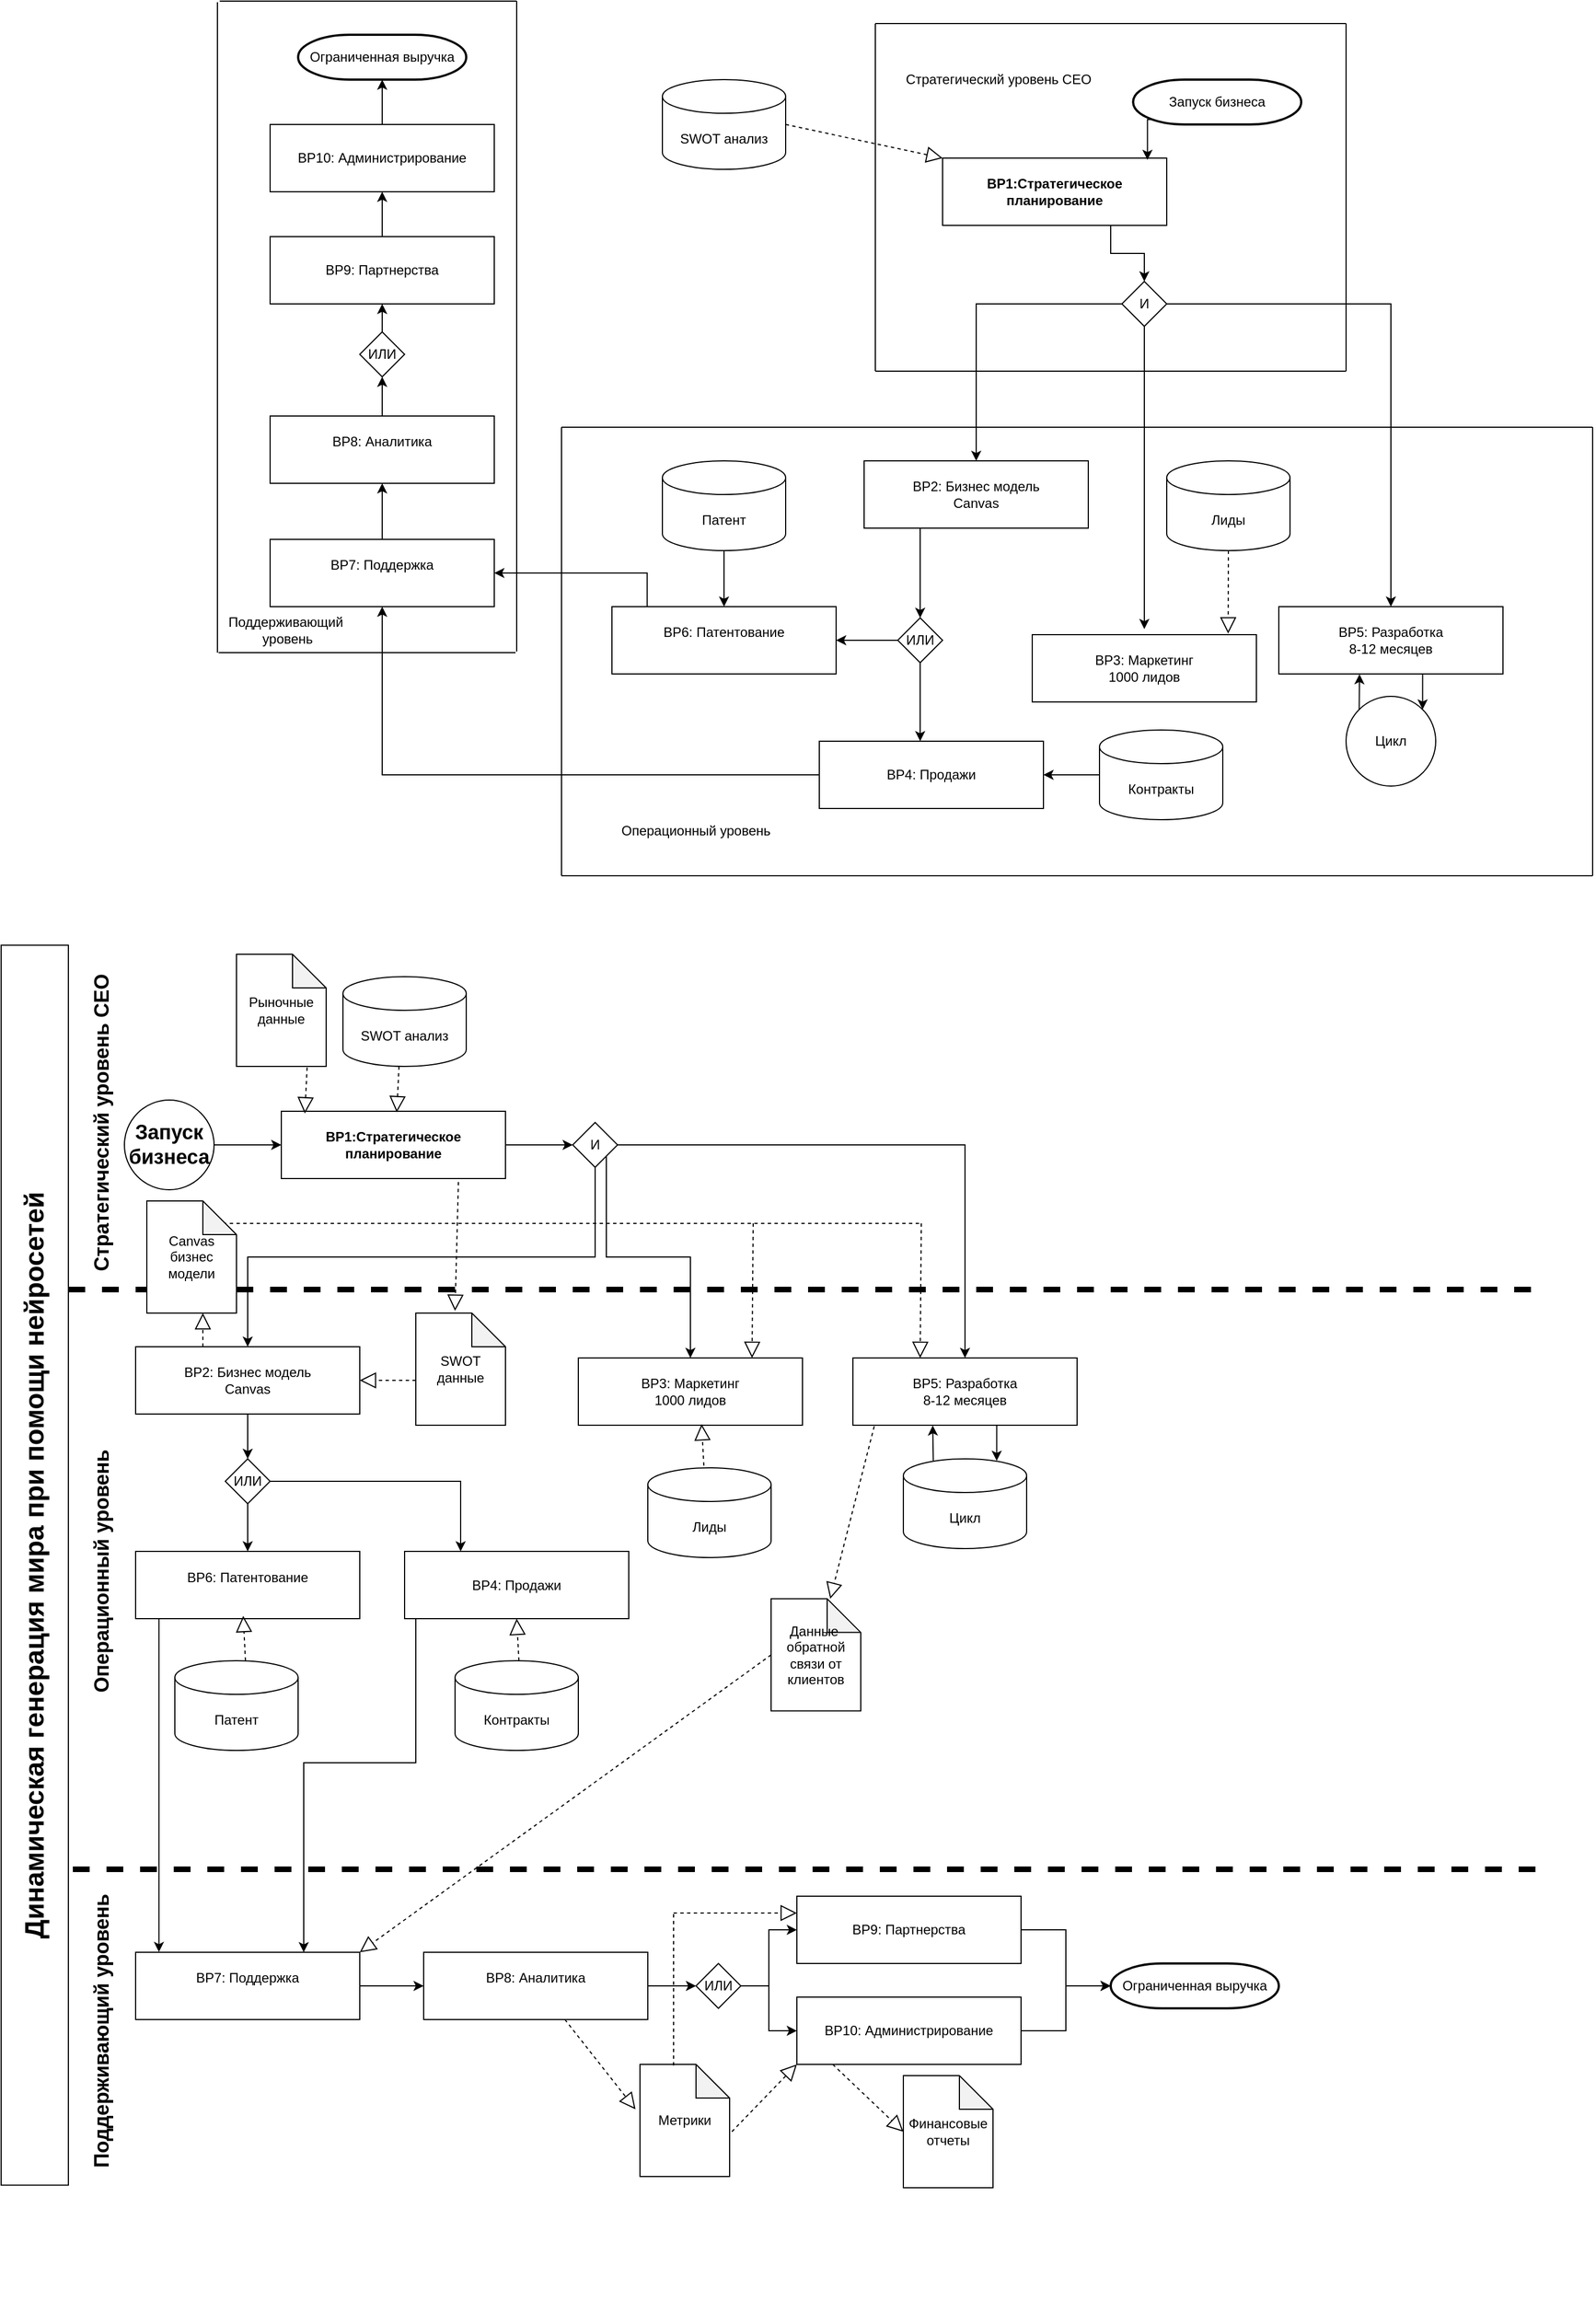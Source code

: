 <mxfile version="28.1.2">
  <diagram name="Страница — 1" id="jnrc5RC17uL5okMxQ9-9">
    <mxGraphModel dx="2722" dy="1200" grid="1" gridSize="10" guides="1" tooltips="1" connect="1" arrows="1" fold="1" page="1" pageScale="1" pageWidth="827" pageHeight="1169" math="0" shadow="0">
      <root>
        <mxCell id="0" />
        <mxCell id="1" parent="0" />
        <mxCell id="enXsGFHNMzW8swjhAQXI-1" value="SWOT анализ" style="shape=cylinder3;whiteSpace=wrap;html=1;boundedLbl=1;backgroundOutline=1;size=15;" vertex="1" parent="1">
          <mxGeometry x="130" y="90" width="110" height="80" as="geometry" />
        </mxCell>
        <mxCell id="enXsGFHNMzW8swjhAQXI-2" value="Запуск бизнеса" style="strokeWidth=2;html=1;shape=mxgraph.flowchart.terminator;whiteSpace=wrap;" vertex="1" parent="1">
          <mxGeometry x="550" y="90" width="150" height="40" as="geometry" />
        </mxCell>
        <mxCell id="enXsGFHNMzW8swjhAQXI-7" style="edgeStyle=orthogonalEdgeStyle;rounded=0;orthogonalLoop=1;jettySize=auto;html=1;exitX=0.75;exitY=1;exitDx=0;exitDy=0;entryX=0.5;entryY=0;entryDx=0;entryDy=0;" edge="1" parent="1" source="enXsGFHNMzW8swjhAQXI-3" target="enXsGFHNMzW8swjhAQXI-4">
          <mxGeometry relative="1" as="geometry" />
        </mxCell>
        <mxCell id="enXsGFHNMzW8swjhAQXI-3" value="&lt;b&gt;BP1:Стратегическое планирование&lt;/b&gt;" style="rounded=0;whiteSpace=wrap;html=1;" vertex="1" parent="1">
          <mxGeometry x="380" y="160" width="200" height="60" as="geometry" />
        </mxCell>
        <mxCell id="enXsGFHNMzW8swjhAQXI-15" style="edgeStyle=orthogonalEdgeStyle;rounded=0;orthogonalLoop=1;jettySize=auto;html=1;exitX=0;exitY=0.5;exitDx=0;exitDy=0;entryX=0.5;entryY=0;entryDx=0;entryDy=0;" edge="1" parent="1" source="enXsGFHNMzW8swjhAQXI-4" target="enXsGFHNMzW8swjhAQXI-14">
          <mxGeometry relative="1" as="geometry" />
        </mxCell>
        <mxCell id="enXsGFHNMzW8swjhAQXI-25" style="edgeStyle=orthogonalEdgeStyle;rounded=0;orthogonalLoop=1;jettySize=auto;html=1;exitX=0.5;exitY=1;exitDx=0;exitDy=0;" edge="1" parent="1" source="enXsGFHNMzW8swjhAQXI-4">
          <mxGeometry relative="1" as="geometry">
            <mxPoint x="560" y="580" as="targetPoint" />
          </mxGeometry>
        </mxCell>
        <mxCell id="enXsGFHNMzW8swjhAQXI-26" style="edgeStyle=orthogonalEdgeStyle;rounded=0;orthogonalLoop=1;jettySize=auto;html=1;exitX=1;exitY=0.5;exitDx=0;exitDy=0;entryX=0.5;entryY=0;entryDx=0;entryDy=0;" edge="1" parent="1" source="enXsGFHNMzW8swjhAQXI-4" target="enXsGFHNMzW8swjhAQXI-20">
          <mxGeometry relative="1" as="geometry" />
        </mxCell>
        <mxCell id="enXsGFHNMzW8swjhAQXI-4" value="И" style="rhombus;whiteSpace=wrap;html=1;" vertex="1" parent="1">
          <mxGeometry x="540" y="270" width="40" height="40" as="geometry" />
        </mxCell>
        <mxCell id="enXsGFHNMzW8swjhAQXI-5" style="edgeStyle=orthogonalEdgeStyle;rounded=0;orthogonalLoop=1;jettySize=auto;html=1;exitX=0.11;exitY=0.89;exitDx=0;exitDy=0;exitPerimeter=0;entryX=0.914;entryY=0.027;entryDx=0;entryDy=0;entryPerimeter=0;" edge="1" parent="1" source="enXsGFHNMzW8swjhAQXI-2" target="enXsGFHNMzW8swjhAQXI-3">
          <mxGeometry relative="1" as="geometry" />
        </mxCell>
        <mxCell id="enXsGFHNMzW8swjhAQXI-6" value="" style="endArrow=block;dashed=1;endFill=0;endSize=12;html=1;rounded=0;entryX=0;entryY=0;entryDx=0;entryDy=0;" edge="1" parent="1" target="enXsGFHNMzW8swjhAQXI-3">
          <mxGeometry width="160" relative="1" as="geometry">
            <mxPoint x="240" y="130" as="sourcePoint" />
            <mxPoint x="400" y="130" as="targetPoint" />
          </mxGeometry>
        </mxCell>
        <mxCell id="enXsGFHNMzW8swjhAQXI-9" value="" style="endArrow=none;html=1;rounded=0;" edge="1" parent="1">
          <mxGeometry width="50" height="50" relative="1" as="geometry">
            <mxPoint x="320" y="350" as="sourcePoint" />
            <mxPoint x="320" y="40" as="targetPoint" />
          </mxGeometry>
        </mxCell>
        <mxCell id="enXsGFHNMzW8swjhAQXI-10" value="" style="endArrow=none;html=1;rounded=0;" edge="1" parent="1">
          <mxGeometry width="50" height="50" relative="1" as="geometry">
            <mxPoint x="740" y="350" as="sourcePoint" />
            <mxPoint x="740" y="40" as="targetPoint" />
          </mxGeometry>
        </mxCell>
        <mxCell id="enXsGFHNMzW8swjhAQXI-11" value="" style="endArrow=none;html=1;rounded=0;" edge="1" parent="1">
          <mxGeometry width="50" height="50" relative="1" as="geometry">
            <mxPoint x="740" y="350" as="sourcePoint" />
            <mxPoint x="320" y="350" as="targetPoint" />
          </mxGeometry>
        </mxCell>
        <mxCell id="enXsGFHNMzW8swjhAQXI-12" value="" style="endArrow=none;html=1;rounded=0;" edge="1" parent="1">
          <mxGeometry width="50" height="50" relative="1" as="geometry">
            <mxPoint x="740" y="40" as="sourcePoint" />
            <mxPoint x="320" y="40" as="targetPoint" />
          </mxGeometry>
        </mxCell>
        <mxCell id="enXsGFHNMzW8swjhAQXI-13" value="Стратегический уровень CEO" style="text;html=1;align=center;verticalAlign=middle;whiteSpace=wrap;rounded=0;" vertex="1" parent="1">
          <mxGeometry x="340" y="60" width="180" height="60" as="geometry" />
        </mxCell>
        <mxCell id="enXsGFHNMzW8swjhAQXI-28" style="edgeStyle=orthogonalEdgeStyle;rounded=0;orthogonalLoop=1;jettySize=auto;html=1;exitX=0.25;exitY=1;exitDx=0;exitDy=0;entryX=0.5;entryY=0;entryDx=0;entryDy=0;" edge="1" parent="1" source="enXsGFHNMzW8swjhAQXI-14" target="enXsGFHNMzW8swjhAQXI-27">
          <mxGeometry relative="1" as="geometry" />
        </mxCell>
        <mxCell id="enXsGFHNMzW8swjhAQXI-14" value="BP2: Бизнес модель&lt;div&gt;Canvas&lt;/div&gt;" style="rounded=0;whiteSpace=wrap;html=1;" vertex="1" parent="1">
          <mxGeometry x="310" y="430" width="200" height="60" as="geometry" />
        </mxCell>
        <mxCell id="enXsGFHNMzW8swjhAQXI-16" value="BP3: Маркетинг&lt;br&gt;1000 лидов" style="rounded=0;whiteSpace=wrap;html=1;" vertex="1" parent="1">
          <mxGeometry x="460" y="585" width="200" height="60" as="geometry" />
        </mxCell>
        <mxCell id="enXsGFHNMzW8swjhAQXI-17" value="Лиды" style="shape=cylinder3;whiteSpace=wrap;html=1;boundedLbl=1;backgroundOutline=1;size=15;" vertex="1" parent="1">
          <mxGeometry x="580" y="430" width="110" height="80" as="geometry" />
        </mxCell>
        <mxCell id="enXsGFHNMzW8swjhAQXI-18" value="" style="endArrow=block;dashed=1;endFill=0;endSize=12;html=1;rounded=0;entryX=0.874;entryY=-0.017;entryDx=0;entryDy=0;entryPerimeter=0;exitX=0.5;exitY=1;exitDx=0;exitDy=0;exitPerimeter=0;" edge="1" parent="1" source="enXsGFHNMzW8swjhAQXI-17" target="enXsGFHNMzW8swjhAQXI-16">
          <mxGeometry width="160" relative="1" as="geometry">
            <mxPoint x="827" y="370" as="sourcePoint" />
            <mxPoint x="967" y="400" as="targetPoint" />
          </mxGeometry>
        </mxCell>
        <mxCell id="enXsGFHNMzW8swjhAQXI-47" style="edgeStyle=orthogonalEdgeStyle;rounded=0;orthogonalLoop=1;jettySize=auto;html=1;exitX=0.75;exitY=1;exitDx=0;exitDy=0;entryX=1;entryY=0;entryDx=0;entryDy=0;" edge="1" parent="1" source="enXsGFHNMzW8swjhAQXI-20" target="enXsGFHNMzW8swjhAQXI-22">
          <mxGeometry relative="1" as="geometry" />
        </mxCell>
        <mxCell id="enXsGFHNMzW8swjhAQXI-20" value="BP5: Разработка&lt;br&gt;8-12 месяцев" style="rounded=0;whiteSpace=wrap;html=1;" vertex="1" parent="1">
          <mxGeometry x="680" y="560" width="200" height="60" as="geometry" />
        </mxCell>
        <mxCell id="enXsGFHNMzW8swjhAQXI-22" value="Цикл" style="ellipse;whiteSpace=wrap;html=1;aspect=fixed;" vertex="1" parent="1">
          <mxGeometry x="740" y="640" width="80" height="80" as="geometry" />
        </mxCell>
        <mxCell id="enXsGFHNMzW8swjhAQXI-32" style="edgeStyle=orthogonalEdgeStyle;rounded=0;orthogonalLoop=1;jettySize=auto;html=1;exitX=0;exitY=0.5;exitDx=0;exitDy=0;entryX=1;entryY=0.5;entryDx=0;entryDy=0;" edge="1" parent="1" source="enXsGFHNMzW8swjhAQXI-27" target="enXsGFHNMzW8swjhAQXI-30">
          <mxGeometry relative="1" as="geometry" />
        </mxCell>
        <mxCell id="enXsGFHNMzW8swjhAQXI-27" value="ИЛИ" style="rhombus;whiteSpace=wrap;html=1;" vertex="1" parent="1">
          <mxGeometry x="340" y="570" width="40" height="40" as="geometry" />
        </mxCell>
        <mxCell id="enXsGFHNMzW8swjhAQXI-56" style="edgeStyle=orthogonalEdgeStyle;rounded=0;orthogonalLoop=1;jettySize=auto;html=1;exitX=0;exitY=0.5;exitDx=0;exitDy=0;entryX=0.5;entryY=1;entryDx=0;entryDy=0;" edge="1" parent="1" source="enXsGFHNMzW8swjhAQXI-29" target="enXsGFHNMzW8swjhAQXI-54">
          <mxGeometry relative="1" as="geometry" />
        </mxCell>
        <mxCell id="enXsGFHNMzW8swjhAQXI-29" value="BP4: Продажи" style="rounded=0;whiteSpace=wrap;html=1;" vertex="1" parent="1">
          <mxGeometry x="270" y="680" width="200" height="60" as="geometry" />
        </mxCell>
        <mxCell id="enXsGFHNMzW8swjhAQXI-55" style="edgeStyle=orthogonalEdgeStyle;rounded=0;orthogonalLoop=1;jettySize=auto;html=1;exitX=0.157;exitY=0.006;exitDx=0;exitDy=0;entryX=1;entryY=0.5;entryDx=0;entryDy=0;exitPerimeter=0;" edge="1" parent="1" source="enXsGFHNMzW8swjhAQXI-30" target="enXsGFHNMzW8swjhAQXI-54">
          <mxGeometry relative="1" as="geometry" />
        </mxCell>
        <mxCell id="enXsGFHNMzW8swjhAQXI-30" value="BP6: Патентование&lt;div&gt;&lt;br&gt;&lt;/div&gt;" style="rounded=0;whiteSpace=wrap;html=1;" vertex="1" parent="1">
          <mxGeometry x="85" y="560" width="200" height="60" as="geometry" />
        </mxCell>
        <mxCell id="enXsGFHNMzW8swjhAQXI-31" style="edgeStyle=orthogonalEdgeStyle;rounded=0;orthogonalLoop=1;jettySize=auto;html=1;exitX=0.5;exitY=1;exitDx=0;exitDy=0;entryX=0.45;entryY=0;entryDx=0;entryDy=0;entryPerimeter=0;" edge="1" parent="1" source="enXsGFHNMzW8swjhAQXI-27" target="enXsGFHNMzW8swjhAQXI-29">
          <mxGeometry relative="1" as="geometry" />
        </mxCell>
        <mxCell id="enXsGFHNMzW8swjhAQXI-36" style="edgeStyle=orthogonalEdgeStyle;rounded=0;orthogonalLoop=1;jettySize=auto;html=1;exitX=0;exitY=0.5;exitDx=0;exitDy=0;exitPerimeter=0;entryX=1;entryY=0.5;entryDx=0;entryDy=0;" edge="1" parent="1" source="enXsGFHNMzW8swjhAQXI-33" target="enXsGFHNMzW8swjhAQXI-29">
          <mxGeometry relative="1" as="geometry" />
        </mxCell>
        <mxCell id="enXsGFHNMzW8swjhAQXI-33" value="Контракты" style="shape=cylinder3;whiteSpace=wrap;html=1;boundedLbl=1;backgroundOutline=1;size=15;" vertex="1" parent="1">
          <mxGeometry x="520" y="670" width="110" height="80" as="geometry" />
        </mxCell>
        <mxCell id="enXsGFHNMzW8swjhAQXI-35" style="edgeStyle=orthogonalEdgeStyle;rounded=0;orthogonalLoop=1;jettySize=auto;html=1;exitX=0.5;exitY=1;exitDx=0;exitDy=0;exitPerimeter=0;entryX=0.5;entryY=0;entryDx=0;entryDy=0;" edge="1" parent="1" source="enXsGFHNMzW8swjhAQXI-34" target="enXsGFHNMzW8swjhAQXI-30">
          <mxGeometry relative="1" as="geometry" />
        </mxCell>
        <mxCell id="enXsGFHNMzW8swjhAQXI-34" value="Патент" style="shape=cylinder3;whiteSpace=wrap;html=1;boundedLbl=1;backgroundOutline=1;size=15;" vertex="1" parent="1">
          <mxGeometry x="130" y="430" width="110" height="80" as="geometry" />
        </mxCell>
        <mxCell id="enXsGFHNMzW8swjhAQXI-48" style="edgeStyle=orthogonalEdgeStyle;rounded=0;orthogonalLoop=1;jettySize=auto;html=1;exitX=0;exitY=0;exitDx=0;exitDy=0;entryX=0.36;entryY=1.004;entryDx=0;entryDy=0;entryPerimeter=0;" edge="1" parent="1" source="enXsGFHNMzW8swjhAQXI-22" target="enXsGFHNMzW8swjhAQXI-20">
          <mxGeometry relative="1" as="geometry" />
        </mxCell>
        <mxCell id="enXsGFHNMzW8swjhAQXI-49" value="" style="endArrow=none;html=1;rounded=0;" edge="1" parent="1">
          <mxGeometry width="50" height="50" relative="1" as="geometry">
            <mxPoint x="960" y="400" as="sourcePoint" />
            <mxPoint x="40" y="400" as="targetPoint" />
          </mxGeometry>
        </mxCell>
        <mxCell id="enXsGFHNMzW8swjhAQXI-50" value="" style="endArrow=none;html=1;rounded=0;" edge="1" parent="1">
          <mxGeometry width="50" height="50" relative="1" as="geometry">
            <mxPoint x="960" y="800" as="sourcePoint" />
            <mxPoint x="40" y="800" as="targetPoint" />
          </mxGeometry>
        </mxCell>
        <mxCell id="enXsGFHNMzW8swjhAQXI-51" value="" style="endArrow=none;html=1;rounded=0;" edge="1" parent="1">
          <mxGeometry width="50" height="50" relative="1" as="geometry">
            <mxPoint x="40" y="800" as="sourcePoint" />
            <mxPoint x="40" y="400" as="targetPoint" />
          </mxGeometry>
        </mxCell>
        <mxCell id="enXsGFHNMzW8swjhAQXI-52" value="" style="endArrow=none;html=1;rounded=0;" edge="1" parent="1">
          <mxGeometry width="50" height="50" relative="1" as="geometry">
            <mxPoint x="960" y="800" as="sourcePoint" />
            <mxPoint x="960" y="400" as="targetPoint" />
          </mxGeometry>
        </mxCell>
        <mxCell id="enXsGFHNMzW8swjhAQXI-53" value="Операционный уровень" style="text;html=1;align=center;verticalAlign=middle;whiteSpace=wrap;rounded=0;" vertex="1" parent="1">
          <mxGeometry x="70" y="730" width="180" height="60" as="geometry" />
        </mxCell>
        <mxCell id="enXsGFHNMzW8swjhAQXI-58" style="edgeStyle=orthogonalEdgeStyle;rounded=0;orthogonalLoop=1;jettySize=auto;html=1;exitX=0.5;exitY=0;exitDx=0;exitDy=0;entryX=0.5;entryY=1;entryDx=0;entryDy=0;" edge="1" parent="1" source="enXsGFHNMzW8swjhAQXI-54" target="enXsGFHNMzW8swjhAQXI-57">
          <mxGeometry relative="1" as="geometry" />
        </mxCell>
        <mxCell id="enXsGFHNMzW8swjhAQXI-54" value="BP7: Поддержка&lt;div&gt;&lt;br&gt;&lt;/div&gt;" style="rounded=0;whiteSpace=wrap;html=1;" vertex="1" parent="1">
          <mxGeometry x="-220" y="500" width="200" height="60" as="geometry" />
        </mxCell>
        <mxCell id="enXsGFHNMzW8swjhAQXI-67" style="edgeStyle=orthogonalEdgeStyle;rounded=0;orthogonalLoop=1;jettySize=auto;html=1;exitX=0.5;exitY=0;exitDx=0;exitDy=0;entryX=0.5;entryY=1;entryDx=0;entryDy=0;" edge="1" parent="1" source="enXsGFHNMzW8swjhAQXI-57" target="enXsGFHNMzW8swjhAQXI-59">
          <mxGeometry relative="1" as="geometry" />
        </mxCell>
        <mxCell id="enXsGFHNMzW8swjhAQXI-57" value="BP8: Аналитика&lt;div&gt;&lt;br&gt;&lt;/div&gt;" style="rounded=0;whiteSpace=wrap;html=1;" vertex="1" parent="1">
          <mxGeometry x="-220" y="390" width="200" height="60" as="geometry" />
        </mxCell>
        <mxCell id="enXsGFHNMzW8swjhAQXI-68" style="edgeStyle=orthogonalEdgeStyle;rounded=0;orthogonalLoop=1;jettySize=auto;html=1;exitX=0.5;exitY=0;exitDx=0;exitDy=0;entryX=0.5;entryY=1;entryDx=0;entryDy=0;" edge="1" parent="1" source="enXsGFHNMzW8swjhAQXI-59" target="enXsGFHNMzW8swjhAQXI-64">
          <mxGeometry relative="1" as="geometry" />
        </mxCell>
        <mxCell id="enXsGFHNMzW8swjhAQXI-59" value="ИЛИ" style="rhombus;whiteSpace=wrap;html=1;" vertex="1" parent="1">
          <mxGeometry x="-140" y="315" width="40" height="40" as="geometry" />
        </mxCell>
        <mxCell id="enXsGFHNMzW8swjhAQXI-63" value="Ограниченная выручка" style="strokeWidth=2;html=1;shape=mxgraph.flowchart.terminator;whiteSpace=wrap;" vertex="1" parent="1">
          <mxGeometry x="-195" y="50" width="150" height="40" as="geometry" />
        </mxCell>
        <mxCell id="enXsGFHNMzW8swjhAQXI-70" style="edgeStyle=orthogonalEdgeStyle;rounded=0;orthogonalLoop=1;jettySize=auto;html=1;exitX=0.5;exitY=0;exitDx=0;exitDy=0;entryX=0.5;entryY=1;entryDx=0;entryDy=0;" edge="1" parent="1" source="enXsGFHNMzW8swjhAQXI-64" target="enXsGFHNMzW8swjhAQXI-69">
          <mxGeometry relative="1" as="geometry" />
        </mxCell>
        <mxCell id="enXsGFHNMzW8swjhAQXI-64" value="BP9: Партнерства" style="rounded=0;whiteSpace=wrap;html=1;" vertex="1" parent="1">
          <mxGeometry x="-220" y="230" width="200" height="60" as="geometry" />
        </mxCell>
        <mxCell id="enXsGFHNMzW8swjhAQXI-69" value="BP10: Администрирование" style="rounded=0;whiteSpace=wrap;html=1;" vertex="1" parent="1">
          <mxGeometry x="-220" y="130" width="200" height="60" as="geometry" />
        </mxCell>
        <mxCell id="enXsGFHNMzW8swjhAQXI-71" style="edgeStyle=orthogonalEdgeStyle;rounded=0;orthogonalLoop=1;jettySize=auto;html=1;exitX=0.5;exitY=0;exitDx=0;exitDy=0;entryX=0.5;entryY=1;entryDx=0;entryDy=0;entryPerimeter=0;" edge="1" parent="1" source="enXsGFHNMzW8swjhAQXI-69" target="enXsGFHNMzW8swjhAQXI-63">
          <mxGeometry relative="1" as="geometry" />
        </mxCell>
        <mxCell id="enXsGFHNMzW8swjhAQXI-72" value="" style="endArrow=none;html=1;rounded=0;" edge="1" parent="1">
          <mxGeometry width="50" height="50" relative="1" as="geometry">
            <mxPoint y="20" as="sourcePoint" />
            <mxPoint x="-265" y="20" as="targetPoint" />
          </mxGeometry>
        </mxCell>
        <mxCell id="enXsGFHNMzW8swjhAQXI-73" value="" style="endArrow=none;html=1;rounded=0;" edge="1" parent="1">
          <mxGeometry width="50" height="50" relative="1" as="geometry">
            <mxPoint x="-1" y="601" as="sourcePoint" />
            <mxPoint x="-266" y="601" as="targetPoint" />
          </mxGeometry>
        </mxCell>
        <mxCell id="enXsGFHNMzW8swjhAQXI-74" value="" style="endArrow=none;html=1;rounded=0;" edge="1" parent="1">
          <mxGeometry width="50" height="50" relative="1" as="geometry">
            <mxPoint y="600" as="sourcePoint" />
            <mxPoint y="20" as="targetPoint" />
          </mxGeometry>
        </mxCell>
        <mxCell id="enXsGFHNMzW8swjhAQXI-76" value="" style="endArrow=none;html=1;rounded=0;" edge="1" parent="1">
          <mxGeometry width="50" height="50" relative="1" as="geometry">
            <mxPoint x="-267" y="601" as="sourcePoint" />
            <mxPoint x="-267" y="21" as="targetPoint" />
          </mxGeometry>
        </mxCell>
        <mxCell id="enXsGFHNMzW8swjhAQXI-77" value="Поддерживающий&lt;div&gt;&amp;nbsp;уровень&lt;/div&gt;" style="text;html=1;align=center;verticalAlign=middle;whiteSpace=wrap;rounded=0;" vertex="1" parent="1">
          <mxGeometry x="-296" y="551" width="180" height="60" as="geometry" />
        </mxCell>
        <mxCell id="enXsGFHNMzW8swjhAQXI-78" value="" style="endArrow=none;dashed=1;html=1;rounded=0;strokeWidth=5;" edge="1" parent="1">
          <mxGeometry width="50" height="50" relative="1" as="geometry">
            <mxPoint x="-400" y="1169" as="sourcePoint" />
            <mxPoint x="920" y="1169" as="targetPoint" />
          </mxGeometry>
        </mxCell>
        <mxCell id="enXsGFHNMzW8swjhAQXI-79" value="&lt;font style=&quot;font-size: 24px;&quot;&gt;&lt;b&gt;Динамическая генерация мира при помощи нейросетей&lt;/b&gt;&lt;/font&gt;" style="rounded=0;whiteSpace=wrap;html=1;rotation=-90;" vertex="1" parent="1">
          <mxGeometry x="-982.89" y="1384.8" width="1105.8" height="60" as="geometry" />
        </mxCell>
        <mxCell id="enXsGFHNMzW8swjhAQXI-80" value="" style="endArrow=none;dashed=1;html=1;rounded=0;strokeWidth=5;" edge="1" parent="1">
          <mxGeometry width="50" height="50" relative="1" as="geometry">
            <mxPoint x="-396" y="1686" as="sourcePoint" />
            <mxPoint x="924" y="1686" as="targetPoint" />
          </mxGeometry>
        </mxCell>
        <mxCell id="enXsGFHNMzW8swjhAQXI-83" style="edgeStyle=orthogonalEdgeStyle;rounded=0;orthogonalLoop=1;jettySize=auto;html=1;exitX=1;exitY=0.5;exitDx=0;exitDy=0;entryX=0;entryY=0.5;entryDx=0;entryDy=0;" edge="1" parent="1" source="enXsGFHNMzW8swjhAQXI-81" target="enXsGFHNMzW8swjhAQXI-82">
          <mxGeometry relative="1" as="geometry" />
        </mxCell>
        <mxCell id="enXsGFHNMzW8swjhAQXI-81" value="&lt;font style=&quot;font-size: 18px;&quot;&gt;&lt;b&gt;Запуск бизнеса&lt;/b&gt;&lt;/font&gt;" style="ellipse;whiteSpace=wrap;html=1;aspect=fixed;" vertex="1" parent="1">
          <mxGeometry x="-350" y="1000" width="80" height="80" as="geometry" />
        </mxCell>
        <mxCell id="enXsGFHNMzW8swjhAQXI-85" style="edgeStyle=orthogonalEdgeStyle;rounded=0;orthogonalLoop=1;jettySize=auto;html=1;exitX=1;exitY=0.5;exitDx=0;exitDy=0;entryX=0;entryY=0.5;entryDx=0;entryDy=0;" edge="1" parent="1" source="enXsGFHNMzW8swjhAQXI-82" target="enXsGFHNMzW8swjhAQXI-84">
          <mxGeometry relative="1" as="geometry" />
        </mxCell>
        <mxCell id="enXsGFHNMzW8swjhAQXI-82" value="&lt;b&gt;BP1:Стратегическое планирование&lt;/b&gt;" style="rounded=0;whiteSpace=wrap;html=1;" vertex="1" parent="1">
          <mxGeometry x="-210" y="1010" width="200" height="60" as="geometry" />
        </mxCell>
        <mxCell id="enXsGFHNMzW8swjhAQXI-89" style="edgeStyle=orthogonalEdgeStyle;rounded=0;orthogonalLoop=1;jettySize=auto;html=1;exitX=0.5;exitY=1;exitDx=0;exitDy=0;entryX=0.5;entryY=0;entryDx=0;entryDy=0;" edge="1" parent="1" source="enXsGFHNMzW8swjhAQXI-84" target="enXsGFHNMzW8swjhAQXI-88">
          <mxGeometry relative="1" as="geometry" />
        </mxCell>
        <mxCell id="enXsGFHNMzW8swjhAQXI-101" style="edgeStyle=orthogonalEdgeStyle;rounded=0;orthogonalLoop=1;jettySize=auto;html=1;exitX=1;exitY=0.5;exitDx=0;exitDy=0;" edge="1" parent="1" source="enXsGFHNMzW8swjhAQXI-84" target="enXsGFHNMzW8swjhAQXI-100">
          <mxGeometry relative="1" as="geometry" />
        </mxCell>
        <mxCell id="enXsGFHNMzW8swjhAQXI-108" style="edgeStyle=orthogonalEdgeStyle;rounded=0;orthogonalLoop=1;jettySize=auto;html=1;exitX=1;exitY=1;exitDx=0;exitDy=0;entryX=0.5;entryY=0;entryDx=0;entryDy=0;" edge="1" parent="1" source="enXsGFHNMzW8swjhAQXI-84" target="enXsGFHNMzW8swjhAQXI-105">
          <mxGeometry relative="1" as="geometry">
            <Array as="points">
              <mxPoint x="80" y="1140" />
              <mxPoint x="155" y="1140" />
            </Array>
          </mxGeometry>
        </mxCell>
        <mxCell id="enXsGFHNMzW8swjhAQXI-84" value="И" style="rhombus;whiteSpace=wrap;html=1;" vertex="1" parent="1">
          <mxGeometry x="50" y="1020" width="40" height="40" as="geometry" />
        </mxCell>
        <mxCell id="enXsGFHNMzW8swjhAQXI-86" value="SWOT анализ" style="shape=cylinder3;whiteSpace=wrap;html=1;boundedLbl=1;backgroundOutline=1;size=15;" vertex="1" parent="1">
          <mxGeometry x="-155" y="890" width="110" height="80" as="geometry" />
        </mxCell>
        <mxCell id="enXsGFHNMzW8swjhAQXI-87" value="" style="endArrow=block;dashed=1;endFill=0;endSize=12;html=1;rounded=0;" edge="1" parent="1">
          <mxGeometry width="160" relative="1" as="geometry">
            <mxPoint x="-105" y="970" as="sourcePoint" />
            <mxPoint x="-107" y="1011" as="targetPoint" />
          </mxGeometry>
        </mxCell>
        <mxCell id="enXsGFHNMzW8swjhAQXI-91" style="edgeStyle=orthogonalEdgeStyle;rounded=0;orthogonalLoop=1;jettySize=auto;html=1;exitX=0.5;exitY=1;exitDx=0;exitDy=0;entryX=0.5;entryY=0;entryDx=0;entryDy=0;" edge="1" parent="1" source="enXsGFHNMzW8swjhAQXI-88" target="enXsGFHNMzW8swjhAQXI-90">
          <mxGeometry relative="1" as="geometry" />
        </mxCell>
        <mxCell id="enXsGFHNMzW8swjhAQXI-88" value="BP2: Бизнес модель&lt;div&gt;Canvas&lt;/div&gt;" style="rounded=0;whiteSpace=wrap;html=1;" vertex="1" parent="1">
          <mxGeometry x="-340" y="1220" width="200" height="60" as="geometry" />
        </mxCell>
        <mxCell id="enXsGFHNMzW8swjhAQXI-94" style="edgeStyle=orthogonalEdgeStyle;rounded=0;orthogonalLoop=1;jettySize=auto;html=1;exitX=0.5;exitY=1;exitDx=0;exitDy=0;entryX=0.5;entryY=0;entryDx=0;entryDy=0;" edge="1" parent="1" source="enXsGFHNMzW8swjhAQXI-90" target="enXsGFHNMzW8swjhAQXI-92">
          <mxGeometry relative="1" as="geometry" />
        </mxCell>
        <mxCell id="enXsGFHNMzW8swjhAQXI-95" style="edgeStyle=orthogonalEdgeStyle;rounded=0;orthogonalLoop=1;jettySize=auto;html=1;exitX=1;exitY=0.5;exitDx=0;exitDy=0;entryX=0.25;entryY=0;entryDx=0;entryDy=0;" edge="1" parent="1" source="enXsGFHNMzW8swjhAQXI-90" target="enXsGFHNMzW8swjhAQXI-93">
          <mxGeometry relative="1" as="geometry" />
        </mxCell>
        <mxCell id="enXsGFHNMzW8swjhAQXI-90" value="ИЛИ" style="rhombus;whiteSpace=wrap;html=1;" vertex="1" parent="1">
          <mxGeometry x="-260" y="1320" width="40" height="40" as="geometry" />
        </mxCell>
        <mxCell id="enXsGFHNMzW8swjhAQXI-92" value="BP6: Патентование&lt;div&gt;&lt;br&gt;&lt;/div&gt;" style="rounded=0;whiteSpace=wrap;html=1;" vertex="1" parent="1">
          <mxGeometry x="-340" y="1402.5" width="200" height="60" as="geometry" />
        </mxCell>
        <mxCell id="enXsGFHNMzW8swjhAQXI-115" style="edgeStyle=orthogonalEdgeStyle;rounded=0;orthogonalLoop=1;jettySize=auto;html=1;exitX=0.25;exitY=1;exitDx=0;exitDy=0;entryX=0.75;entryY=0;entryDx=0;entryDy=0;" edge="1" parent="1" source="enXsGFHNMzW8swjhAQXI-93" target="enXsGFHNMzW8swjhAQXI-111">
          <mxGeometry relative="1" as="geometry">
            <Array as="points">
              <mxPoint x="-90" y="1463" />
              <mxPoint x="-90" y="1591" />
              <mxPoint x="-190" y="1591" />
            </Array>
          </mxGeometry>
        </mxCell>
        <mxCell id="enXsGFHNMzW8swjhAQXI-93" value="BP4: Продажи" style="rounded=0;whiteSpace=wrap;html=1;" vertex="1" parent="1">
          <mxGeometry x="-100" y="1402.5" width="200" height="60" as="geometry" />
        </mxCell>
        <mxCell id="enXsGFHNMzW8swjhAQXI-96" value="Патент" style="shape=cylinder3;whiteSpace=wrap;html=1;boundedLbl=1;backgroundOutline=1;size=15;" vertex="1" parent="1">
          <mxGeometry x="-305" y="1500" width="110" height="80" as="geometry" />
        </mxCell>
        <mxCell id="enXsGFHNMzW8swjhAQXI-97" value="Контракты" style="shape=cylinder3;whiteSpace=wrap;html=1;boundedLbl=1;backgroundOutline=1;size=15;" vertex="1" parent="1">
          <mxGeometry x="-55" y="1500" width="110" height="80" as="geometry" />
        </mxCell>
        <mxCell id="enXsGFHNMzW8swjhAQXI-98" value="" style="endArrow=block;dashed=1;endFill=0;endSize=12;html=1;rounded=0;entryX=0.5;entryY=1;entryDx=0;entryDy=0;" edge="1" parent="1" target="enXsGFHNMzW8swjhAQXI-93">
          <mxGeometry width="160" relative="1" as="geometry">
            <mxPoint x="2" y="1500" as="sourcePoint" />
            <mxPoint y="1460" as="targetPoint" />
          </mxGeometry>
        </mxCell>
        <mxCell id="enXsGFHNMzW8swjhAQXI-99" value="" style="endArrow=block;dashed=1;endFill=0;endSize=12;html=1;rounded=0;" edge="1" parent="1">
          <mxGeometry width="160" relative="1" as="geometry">
            <mxPoint x="-242" y="1500" as="sourcePoint" />
            <mxPoint x="-244" y="1460" as="targetPoint" />
          </mxGeometry>
        </mxCell>
        <mxCell id="enXsGFHNMzW8swjhAQXI-104" style="edgeStyle=orthogonalEdgeStyle;rounded=0;orthogonalLoop=1;jettySize=auto;html=1;exitX=0.75;exitY=1;exitDx=0;exitDy=0;entryX=1;entryY=0;entryDx=0;entryDy=0;" edge="1" parent="1" source="enXsGFHNMzW8swjhAQXI-100">
          <mxGeometry relative="1" as="geometry">
            <mxPoint x="428.284" y="1321.716" as="targetPoint" />
          </mxGeometry>
        </mxCell>
        <mxCell id="enXsGFHNMzW8swjhAQXI-100" value="BP5: Разработка&lt;br&gt;8-12 месяцев" style="rounded=0;whiteSpace=wrap;html=1;" vertex="1" parent="1">
          <mxGeometry x="300" y="1230" width="200" height="60" as="geometry" />
        </mxCell>
        <mxCell id="enXsGFHNMzW8swjhAQXI-103" style="edgeStyle=orthogonalEdgeStyle;rounded=0;orthogonalLoop=1;jettySize=auto;html=1;exitX=0;exitY=0;exitDx=0;exitDy=0;entryX=0.356;entryY=1.004;entryDx=0;entryDy=0;entryPerimeter=0;" edge="1" parent="1" target="enXsGFHNMzW8swjhAQXI-100">
          <mxGeometry relative="1" as="geometry">
            <mxPoint x="371.716" y="1321.716" as="sourcePoint" />
          </mxGeometry>
        </mxCell>
        <mxCell id="enXsGFHNMzW8swjhAQXI-105" value="BP3: Маркетинг&lt;br&gt;1000 лидов" style="rounded=0;whiteSpace=wrap;html=1;" vertex="1" parent="1">
          <mxGeometry x="55" y="1230" width="200" height="60" as="geometry" />
        </mxCell>
        <mxCell id="enXsGFHNMzW8swjhAQXI-106" value="Лиды" style="shape=cylinder3;whiteSpace=wrap;html=1;boundedLbl=1;backgroundOutline=1;size=15;" vertex="1" parent="1">
          <mxGeometry x="117" y="1328" width="110" height="80" as="geometry" />
        </mxCell>
        <mxCell id="enXsGFHNMzW8swjhAQXI-107" value="" style="endArrow=block;dashed=1;endFill=0;endSize=12;html=1;rounded=0;entryX=0.5;entryY=1;entryDx=0;entryDy=0;" edge="1" parent="1">
          <mxGeometry width="160" relative="1" as="geometry">
            <mxPoint x="167" y="1326" as="sourcePoint" />
            <mxPoint x="165" y="1289" as="targetPoint" />
          </mxGeometry>
        </mxCell>
        <mxCell id="enXsGFHNMzW8swjhAQXI-109" value="&lt;b&gt;&lt;font style=&quot;font-size: 18px;&quot;&gt;Стратегический уровень CEO&lt;/font&gt;&lt;/b&gt;" style="text;html=1;align=center;verticalAlign=middle;whiteSpace=wrap;rounded=0;rotation=-90;" vertex="1" parent="1">
          <mxGeometry x="-530" y="990" width="320" height="60" as="geometry" />
        </mxCell>
        <mxCell id="enXsGFHNMzW8swjhAQXI-110" value="&lt;font style=&quot;font-size: 18px;&quot;&gt;&lt;b&gt;Операционный уровень&lt;/b&gt;&lt;/font&gt;" style="text;html=1;align=center;verticalAlign=middle;whiteSpace=wrap;rounded=0;rotation=-90;" vertex="1" parent="1">
          <mxGeometry x="-610" y="1390" width="480" height="60" as="geometry" />
        </mxCell>
        <mxCell id="enXsGFHNMzW8swjhAQXI-117" style="edgeStyle=orthogonalEdgeStyle;rounded=0;orthogonalLoop=1;jettySize=auto;html=1;exitX=1;exitY=0.5;exitDx=0;exitDy=0;entryX=0;entryY=0.5;entryDx=0;entryDy=0;" edge="1" parent="1" source="enXsGFHNMzW8swjhAQXI-111" target="enXsGFHNMzW8swjhAQXI-112">
          <mxGeometry relative="1" as="geometry" />
        </mxCell>
        <mxCell id="enXsGFHNMzW8swjhAQXI-111" value="BP7: Поддержка&lt;div&gt;&lt;br&gt;&lt;/div&gt;" style="rounded=0;whiteSpace=wrap;html=1;" vertex="1" parent="1">
          <mxGeometry x="-340" y="1760" width="200" height="60" as="geometry" />
        </mxCell>
        <mxCell id="enXsGFHNMzW8swjhAQXI-120" style="edgeStyle=orthogonalEdgeStyle;rounded=0;orthogonalLoop=1;jettySize=auto;html=1;exitX=1;exitY=0.5;exitDx=0;exitDy=0;entryX=0;entryY=0.5;entryDx=0;entryDy=0;" edge="1" parent="1" source="enXsGFHNMzW8swjhAQXI-112" target="enXsGFHNMzW8swjhAQXI-118">
          <mxGeometry relative="1" as="geometry" />
        </mxCell>
        <mxCell id="enXsGFHNMzW8swjhAQXI-112" value="BP8: Аналитика&lt;div&gt;&lt;br&gt;&lt;/div&gt;" style="rounded=0;whiteSpace=wrap;html=1;" vertex="1" parent="1">
          <mxGeometry x="-83" y="1760" width="200" height="60" as="geometry" />
        </mxCell>
        <mxCell id="enXsGFHNMzW8swjhAQXI-113" style="edgeStyle=orthogonalEdgeStyle;rounded=0;orthogonalLoop=1;jettySize=auto;html=1;exitX=0;exitY=1;exitDx=0;exitDy=0;entryX=0.104;entryY=-0.004;entryDx=0;entryDy=0;entryPerimeter=0;" edge="1" parent="1" source="enXsGFHNMzW8swjhAQXI-92" target="enXsGFHNMzW8swjhAQXI-111">
          <mxGeometry relative="1" as="geometry">
            <Array as="points">
              <mxPoint x="-319" y="1463" />
            </Array>
          </mxGeometry>
        </mxCell>
        <mxCell id="enXsGFHNMzW8swjhAQXI-122" style="edgeStyle=orthogonalEdgeStyle;rounded=0;orthogonalLoop=1;jettySize=auto;html=1;exitX=1;exitY=0.5;exitDx=0;exitDy=0;entryX=0;entryY=0.5;entryDx=0;entryDy=0;" edge="1" parent="1" source="enXsGFHNMzW8swjhAQXI-118" target="enXsGFHNMzW8swjhAQXI-121">
          <mxGeometry relative="1" as="geometry" />
        </mxCell>
        <mxCell id="enXsGFHNMzW8swjhAQXI-130" style="edgeStyle=orthogonalEdgeStyle;rounded=0;orthogonalLoop=1;jettySize=auto;html=1;exitX=1;exitY=0.5;exitDx=0;exitDy=0;entryX=0;entryY=0.5;entryDx=0;entryDy=0;" edge="1" parent="1" source="enXsGFHNMzW8swjhAQXI-118" target="enXsGFHNMzW8swjhAQXI-123">
          <mxGeometry relative="1" as="geometry" />
        </mxCell>
        <mxCell id="enXsGFHNMzW8swjhAQXI-118" value="ИЛИ" style="rhombus;whiteSpace=wrap;html=1;" vertex="1" parent="1">
          <mxGeometry x="160" y="1770" width="40" height="40" as="geometry" />
        </mxCell>
        <mxCell id="enXsGFHNMzW8swjhAQXI-121" value="BP9: Партнерства" style="rounded=0;whiteSpace=wrap;html=1;" vertex="1" parent="1">
          <mxGeometry x="250" y="1710" width="200" height="60" as="geometry" />
        </mxCell>
        <mxCell id="enXsGFHNMzW8swjhAQXI-123" value="BP10: Администрирование" style="rounded=0;whiteSpace=wrap;html=1;" vertex="1" parent="1">
          <mxGeometry x="250" y="1800" width="200" height="60" as="geometry" />
        </mxCell>
        <mxCell id="enXsGFHNMzW8swjhAQXI-125" value="Ограниченная выручка" style="strokeWidth=2;html=1;shape=mxgraph.flowchart.terminator;whiteSpace=wrap;" vertex="1" parent="1">
          <mxGeometry x="530" y="1770" width="150" height="40" as="geometry" />
        </mxCell>
        <mxCell id="enXsGFHNMzW8swjhAQXI-126" style="edgeStyle=orthogonalEdgeStyle;rounded=0;orthogonalLoop=1;jettySize=auto;html=1;exitX=1;exitY=0.5;exitDx=0;exitDy=0;entryX=0;entryY=0.5;entryDx=0;entryDy=0;entryPerimeter=0;" edge="1" parent="1" source="enXsGFHNMzW8swjhAQXI-123" target="enXsGFHNMzW8swjhAQXI-125">
          <mxGeometry relative="1" as="geometry" />
        </mxCell>
        <mxCell id="enXsGFHNMzW8swjhAQXI-127" value="&lt;font style=&quot;font-size: 18px;&quot;&gt;&lt;b&gt;Поддерживающий уровень&lt;/b&gt;&lt;/font&gt;" style="text;html=1;align=center;verticalAlign=middle;whiteSpace=wrap;rounded=0;rotation=-90;" vertex="1" parent="1">
          <mxGeometry x="-610" y="1800" width="480" height="60" as="geometry" />
        </mxCell>
        <mxCell id="enXsGFHNMzW8swjhAQXI-128" style="edgeStyle=orthogonalEdgeStyle;rounded=0;orthogonalLoop=1;jettySize=auto;html=1;exitX=1;exitY=0.5;exitDx=0;exitDy=0;entryX=0;entryY=0.5;entryDx=0;entryDy=0;entryPerimeter=0;" edge="1" parent="1" source="enXsGFHNMzW8swjhAQXI-121" target="enXsGFHNMzW8swjhAQXI-125">
          <mxGeometry relative="1" as="geometry" />
        </mxCell>
        <mxCell id="enXsGFHNMzW8swjhAQXI-131" value="Цикл" style="shape=cylinder3;whiteSpace=wrap;html=1;boundedLbl=1;backgroundOutline=1;size=15;" vertex="1" parent="1">
          <mxGeometry x="345" y="1320" width="110" height="80" as="geometry" />
        </mxCell>
        <mxCell id="enXsGFHNMzW8swjhAQXI-132" value="Рыночные&lt;div&gt;данные&lt;/div&gt;" style="shape=note;whiteSpace=wrap;html=1;backgroundOutline=1;darkOpacity=0.05;" vertex="1" parent="1">
          <mxGeometry x="-250" y="870" width="80" height="100" as="geometry" />
        </mxCell>
        <mxCell id="enXsGFHNMzW8swjhAQXI-133" value="" style="endArrow=block;dashed=1;endFill=0;endSize=12;html=1;rounded=0;" edge="1" parent="1">
          <mxGeometry width="160" relative="1" as="geometry">
            <mxPoint x="-187" y="971" as="sourcePoint" />
            <mxPoint x="-189" y="1012" as="targetPoint" />
          </mxGeometry>
        </mxCell>
        <mxCell id="enXsGFHNMzW8swjhAQXI-134" value="SWOT&lt;br&gt;&lt;div&gt;данные&lt;/div&gt;" style="shape=note;whiteSpace=wrap;html=1;backgroundOutline=1;darkOpacity=0.05;" vertex="1" parent="1">
          <mxGeometry x="-90" y="1190" width="80" height="100" as="geometry" />
        </mxCell>
        <mxCell id="enXsGFHNMzW8swjhAQXI-135" value="" style="endArrow=block;dashed=1;endFill=0;endSize=12;html=1;rounded=0;exitX=0.79;exitY=1.085;exitDx=0;exitDy=0;exitPerimeter=0;" edge="1" parent="1">
          <mxGeometry width="160" relative="1" as="geometry">
            <mxPoint x="-52" y="1073.1" as="sourcePoint" />
            <mxPoint x="-55" y="1188" as="targetPoint" />
          </mxGeometry>
        </mxCell>
        <mxCell id="enXsGFHNMzW8swjhAQXI-136" value="" style="endArrow=block;dashed=1;endFill=0;endSize=12;html=1;rounded=0;entryX=1;entryY=0.5;entryDx=0;entryDy=0;" edge="1" parent="1" target="enXsGFHNMzW8swjhAQXI-88">
          <mxGeometry width="160" relative="1" as="geometry">
            <mxPoint x="-90" y="1250" as="sourcePoint" />
            <mxPoint x="-111" y="1261" as="targetPoint" />
          </mxGeometry>
        </mxCell>
        <mxCell id="enXsGFHNMzW8swjhAQXI-137" value="" style="endArrow=block;dashed=1;endFill=0;endSize=12;html=1;rounded=0;exitX=0.3;exitY=0;exitDx=0;exitDy=0;exitPerimeter=0;" edge="1" parent="1" source="enXsGFHNMzW8swjhAQXI-88">
          <mxGeometry width="160" relative="1" as="geometry">
            <mxPoint x="-293" y="1080" as="sourcePoint" />
            <mxPoint x="-280" y="1190" as="targetPoint" />
          </mxGeometry>
        </mxCell>
        <mxCell id="enXsGFHNMzW8swjhAQXI-138" value="" style="endArrow=none;dashed=1;html=1;rounded=0;" edge="1" parent="1">
          <mxGeometry width="50" height="50" relative="1" as="geometry">
            <mxPoint x="-280" y="1110" as="sourcePoint" />
            <mxPoint x="360" y="1110" as="targetPoint" />
          </mxGeometry>
        </mxCell>
        <mxCell id="enXsGFHNMzW8swjhAQXI-139" value="Canvas бизнес&lt;div&gt;модели&lt;/div&gt;" style="shape=note;whiteSpace=wrap;html=1;backgroundOutline=1;darkOpacity=0.05;" vertex="1" parent="1">
          <mxGeometry x="-330" y="1090" width="80" height="100" as="geometry" />
        </mxCell>
        <mxCell id="enXsGFHNMzW8swjhAQXI-140" value="" style="endArrow=block;dashed=1;endFill=0;endSize=12;html=1;rounded=0;entryX=0.3;entryY=0;entryDx=0;entryDy=0;entryPerimeter=0;" edge="1" parent="1" target="enXsGFHNMzW8swjhAQXI-100">
          <mxGeometry width="160" relative="1" as="geometry">
            <mxPoint x="361" y="1110" as="sourcePoint" />
            <mxPoint x="359" y="1151" as="targetPoint" />
          </mxGeometry>
        </mxCell>
        <mxCell id="enXsGFHNMzW8swjhAQXI-141" value="" style="endArrow=block;dashed=1;endFill=0;endSize=12;html=1;rounded=0;entryX=0.3;entryY=0;entryDx=0;entryDy=0;entryPerimeter=0;" edge="1" parent="1">
          <mxGeometry width="160" relative="1" as="geometry">
            <mxPoint x="211" y="1110" as="sourcePoint" />
            <mxPoint x="210" y="1230" as="targetPoint" />
          </mxGeometry>
        </mxCell>
        <mxCell id="enXsGFHNMzW8swjhAQXI-144" value="Метрики" style="shape=note;whiteSpace=wrap;html=1;backgroundOutline=1;darkOpacity=0.05;" vertex="1" parent="1">
          <mxGeometry x="110" y="1860" width="80" height="100" as="geometry" />
        </mxCell>
        <mxCell id="enXsGFHNMzW8swjhAQXI-145" value="" style="endArrow=block;dashed=1;endFill=0;endSize=12;html=1;rounded=0;exitX=0.79;exitY=1.085;exitDx=0;exitDy=0;exitPerimeter=0;entryX=-0.05;entryY=0.4;entryDx=0;entryDy=0;entryPerimeter=0;" edge="1" parent="1" target="enXsGFHNMzW8swjhAQXI-144">
          <mxGeometry width="160" relative="1" as="geometry">
            <mxPoint x="43" y="1820" as="sourcePoint" />
            <mxPoint x="40" y="1934.9" as="targetPoint" />
          </mxGeometry>
        </mxCell>
        <mxCell id="enXsGFHNMzW8swjhAQXI-146" value="" style="endArrow=block;dashed=1;endFill=0;endSize=12;html=1;rounded=0;exitX=0.79;exitY=1.085;exitDx=0;exitDy=0;exitPerimeter=0;entryX=0;entryY=1;entryDx=0;entryDy=0;" edge="1" parent="1" target="enXsGFHNMzW8swjhAQXI-123">
          <mxGeometry width="160" relative="1" as="geometry">
            <mxPoint x="192" y="1920" as="sourcePoint" />
            <mxPoint x="255" y="2000" as="targetPoint" />
          </mxGeometry>
        </mxCell>
        <mxCell id="enXsGFHNMzW8swjhAQXI-147" value="" style="endArrow=block;dashed=1;endFill=0;endSize=12;html=1;rounded=0;entryX=0;entryY=0.25;entryDx=0;entryDy=0;" edge="1" parent="1" target="enXsGFHNMzW8swjhAQXI-121">
          <mxGeometry width="160" relative="1" as="geometry">
            <mxPoint x="140" y="1725" as="sourcePoint" />
            <mxPoint x="143" y="1760" as="targetPoint" />
          </mxGeometry>
        </mxCell>
        <mxCell id="enXsGFHNMzW8swjhAQXI-148" value="" style="endArrow=none;dashed=1;html=1;rounded=0;" edge="1" parent="1">
          <mxGeometry width="50" height="50" relative="1" as="geometry">
            <mxPoint x="140" y="1861" as="sourcePoint" />
            <mxPoint x="140" y="1726" as="targetPoint" />
          </mxGeometry>
        </mxCell>
        <mxCell id="enXsGFHNMzW8swjhAQXI-149" value="Финансовые отчеты" style="shape=note;whiteSpace=wrap;html=1;backgroundOutline=1;darkOpacity=0.05;" vertex="1" parent="1">
          <mxGeometry x="345" y="1870" width="80" height="100" as="geometry" />
        </mxCell>
        <mxCell id="enXsGFHNMzW8swjhAQXI-150" value="" style="endArrow=block;dashed=1;endFill=0;endSize=12;html=1;rounded=0;exitX=0.79;exitY=1.085;exitDx=0;exitDy=0;exitPerimeter=0;entryX=0;entryY=0.5;entryDx=0;entryDy=0;entryPerimeter=0;" edge="1" parent="1" target="enXsGFHNMzW8swjhAQXI-149">
          <mxGeometry width="160" relative="1" as="geometry">
            <mxPoint x="282" y="1860" as="sourcePoint" />
            <mxPoint x="345" y="1940" as="targetPoint" />
          </mxGeometry>
        </mxCell>
        <mxCell id="enXsGFHNMzW8swjhAQXI-151" value="Данные&amp;nbsp; обратной связи от клиентов" style="shape=note;whiteSpace=wrap;html=1;backgroundOutline=1;darkOpacity=0.05;" vertex="1" parent="1">
          <mxGeometry x="227" y="1444.8" width="80" height="100" as="geometry" />
        </mxCell>
        <mxCell id="enXsGFHNMzW8swjhAQXI-152" value="" style="endArrow=block;dashed=1;endFill=0;endSize=12;html=1;rounded=0;exitX=0.095;exitY=1.017;exitDx=0;exitDy=0;exitPerimeter=0;" edge="1" parent="1" source="enXsGFHNMzW8swjhAQXI-100" target="enXsGFHNMzW8swjhAQXI-151">
          <mxGeometry width="160" relative="1" as="geometry">
            <mxPoint x="430" y="1580" as="sourcePoint" />
            <mxPoint x="488" y="1520" as="targetPoint" />
          </mxGeometry>
        </mxCell>
        <mxCell id="enXsGFHNMzW8swjhAQXI-153" value="" style="endArrow=block;dashed=1;endFill=0;endSize=12;html=1;rounded=0;exitX=0;exitY=0.5;exitDx=0;exitDy=0;exitPerimeter=0;entryX=1;entryY=0;entryDx=0;entryDy=0;" edge="1" parent="1" source="enXsGFHNMzW8swjhAQXI-151" target="enXsGFHNMzW8swjhAQXI-111">
          <mxGeometry width="160" relative="1" as="geometry">
            <mxPoint x="227" y="1480" as="sourcePoint" />
            <mxPoint x="188" y="1634" as="targetPoint" />
          </mxGeometry>
        </mxCell>
      </root>
    </mxGraphModel>
  </diagram>
</mxfile>
